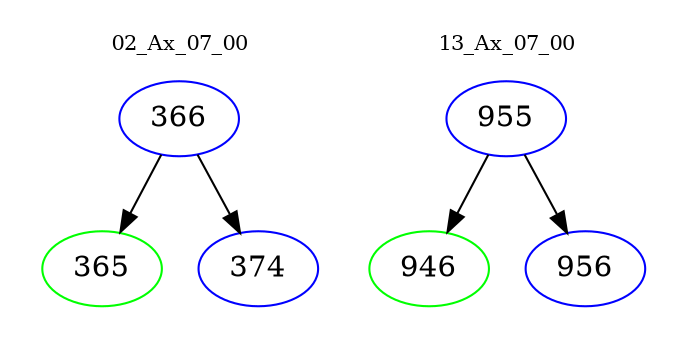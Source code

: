 digraph{
subgraph cluster_0 {
color = white
label = "02_Ax_07_00";
fontsize=10;
T0_366 [label="366", color="blue"]
T0_366 -> T0_365 [color="black"]
T0_365 [label="365", color="green"]
T0_366 -> T0_374 [color="black"]
T0_374 [label="374", color="blue"]
}
subgraph cluster_1 {
color = white
label = "13_Ax_07_00";
fontsize=10;
T1_955 [label="955", color="blue"]
T1_955 -> T1_946 [color="black"]
T1_946 [label="946", color="green"]
T1_955 -> T1_956 [color="black"]
T1_956 [label="956", color="blue"]
}
}
